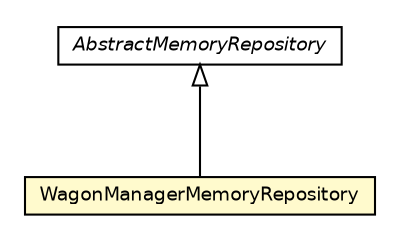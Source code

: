#!/usr/local/bin/dot
#
# Class diagram 
# Generated by UmlGraph version 4.6 (http://www.spinellis.gr/sw/umlgraph)
#

digraph G {
	edge [fontname="Helvetica",fontsize=10,labelfontname="Helvetica",labelfontsize=10];
	node [fontname="Helvetica",fontsize=10,shape=plaintext];
	// org.apache.maven.archiva.dependency.graph.WagonManagerMemoryRepository
	c36259 [label=<<table border="0" cellborder="1" cellspacing="0" cellpadding="2" port="p" bgcolor="lemonChiffon" href="./WagonManagerMemoryRepository.html">
		<tr><td><table border="0" cellspacing="0" cellpadding="1">
			<tr><td> WagonManagerMemoryRepository </td></tr>
		</table></td></tr>
		</table>>, fontname="Helvetica", fontcolor="black", fontsize=9.0];
	// org.apache.maven.archiva.dependency.graph.AbstractMemoryRepository
	c36279 [label=<<table border="0" cellborder="1" cellspacing="0" cellpadding="2" port="p" href="./AbstractMemoryRepository.html">
		<tr><td><table border="0" cellspacing="0" cellpadding="1">
			<tr><td><font face="Helvetica-Oblique"> AbstractMemoryRepository </font></td></tr>
		</table></td></tr>
		</table>>, fontname="Helvetica", fontcolor="black", fontsize=9.0];
	//org.apache.maven.archiva.dependency.graph.WagonManagerMemoryRepository extends org.apache.maven.archiva.dependency.graph.AbstractMemoryRepository
	c36279:p -> c36259:p [dir=back,arrowtail=empty];
}

